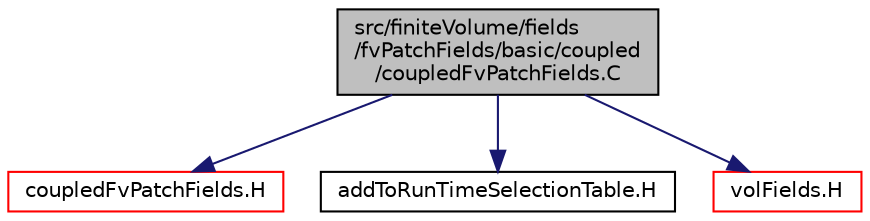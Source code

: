 digraph "src/finiteVolume/fields/fvPatchFields/basic/coupled/coupledFvPatchFields.C"
{
  bgcolor="transparent";
  edge [fontname="Helvetica",fontsize="10",labelfontname="Helvetica",labelfontsize="10"];
  node [fontname="Helvetica",fontsize="10",shape=record];
  Node0 [label="src/finiteVolume/fields\l/fvPatchFields/basic/coupled\l/coupledFvPatchFields.C",height=0.2,width=0.4,color="black", fillcolor="grey75", style="filled", fontcolor="black"];
  Node0 -> Node1 [color="midnightblue",fontsize="10",style="solid",fontname="Helvetica"];
  Node1 [label="coupledFvPatchFields.H",height=0.2,width=0.4,color="red",URL="$a01559.html"];
  Node0 -> Node216 [color="midnightblue",fontsize="10",style="solid",fontname="Helvetica"];
  Node216 [label="addToRunTimeSelectionTable.H",height=0.2,width=0.4,color="black",URL="$a09989.html",tooltip="Macros for easy insertion into run-time selection tables. "];
  Node0 -> Node217 [color="midnightblue",fontsize="10",style="solid",fontname="Helvetica"];
  Node217 [label="volFields.H",height=0.2,width=0.4,color="red",URL="$a02912.html"];
}
